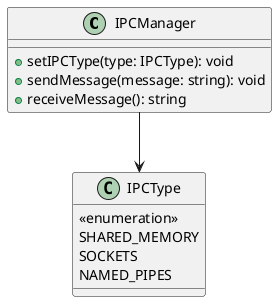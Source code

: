 @startuml
class IPCManager {
  + setIPCType(type: IPCType): void
  + sendMessage(message: string): void
  + receiveMessage(): string
}

class IPCType {
  <<enumeration>>
  SHARED_MEMORY
  SOCKETS
  NAMED_PIPES
}

IPCManager --> IPCType
@enduml
